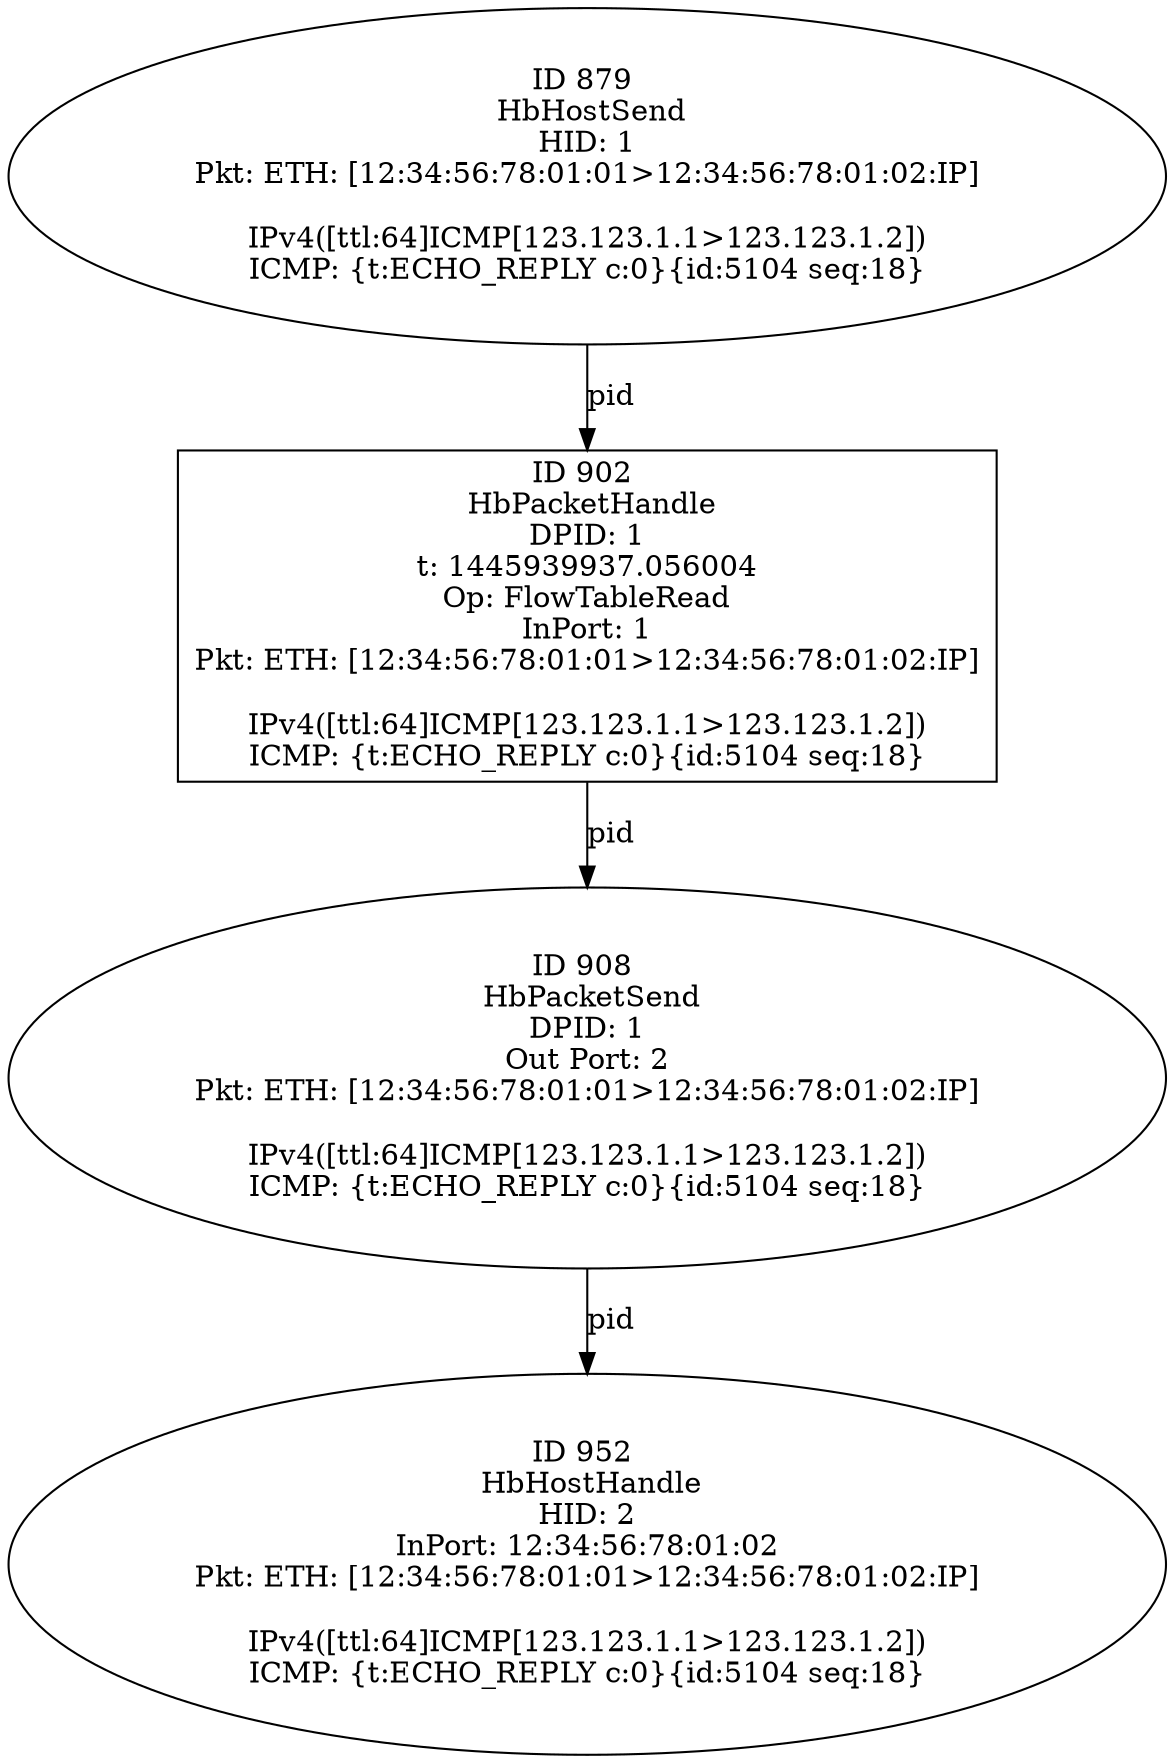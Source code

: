 strict digraph G {
952 [shape=oval, event=<hb_events.HbHostHandle object at 0x1079b87d0>, label="ID 952 
 HbHostHandle
HID: 2
InPort: 12:34:56:78:01:02
Pkt: ETH: [12:34:56:78:01:01>12:34:56:78:01:02:IP]

IPv4([ttl:64]ICMP[123.123.1.1>123.123.1.2])
ICMP: {t:ECHO_REPLY c:0}{id:5104 seq:18}"];
908 [shape=oval, event=<hb_events.HbPacketSend object at 0x107a387d0>, label="ID 908 
 HbPacketSend
DPID: 1
Out Port: 2
Pkt: ETH: [12:34:56:78:01:01>12:34:56:78:01:02:IP]

IPv4([ttl:64]ICMP[123.123.1.1>123.123.1.2])
ICMP: {t:ECHO_REPLY c:0}{id:5104 seq:18}"];
902 [shape=box, event=<hb_events.HbPacketHandle object at 0x107a32290>, label="ID 902 
 HbPacketHandle
DPID: 1
t: 1445939937.056004
Op: FlowTableRead
InPort: 1
Pkt: ETH: [12:34:56:78:01:01>12:34:56:78:01:02:IP]

IPv4([ttl:64]ICMP[123.123.1.1>123.123.1.2])
ICMP: {t:ECHO_REPLY c:0}{id:5104 seq:18}"];
879 [shape=oval, event=<hb_events.HbHostSend object at 0x107a20050>, label="ID 879 
 HbHostSend
HID: 1
Pkt: ETH: [12:34:56:78:01:01>12:34:56:78:01:02:IP]

IPv4([ttl:64]ICMP[123.123.1.1>123.123.1.2])
ICMP: {t:ECHO_REPLY c:0}{id:5104 seq:18}"];
908 -> 952  [rel=pid, label=pid];
902 -> 908  [rel=pid, label=pid];
879 -> 902  [rel=pid, label=pid];
}
